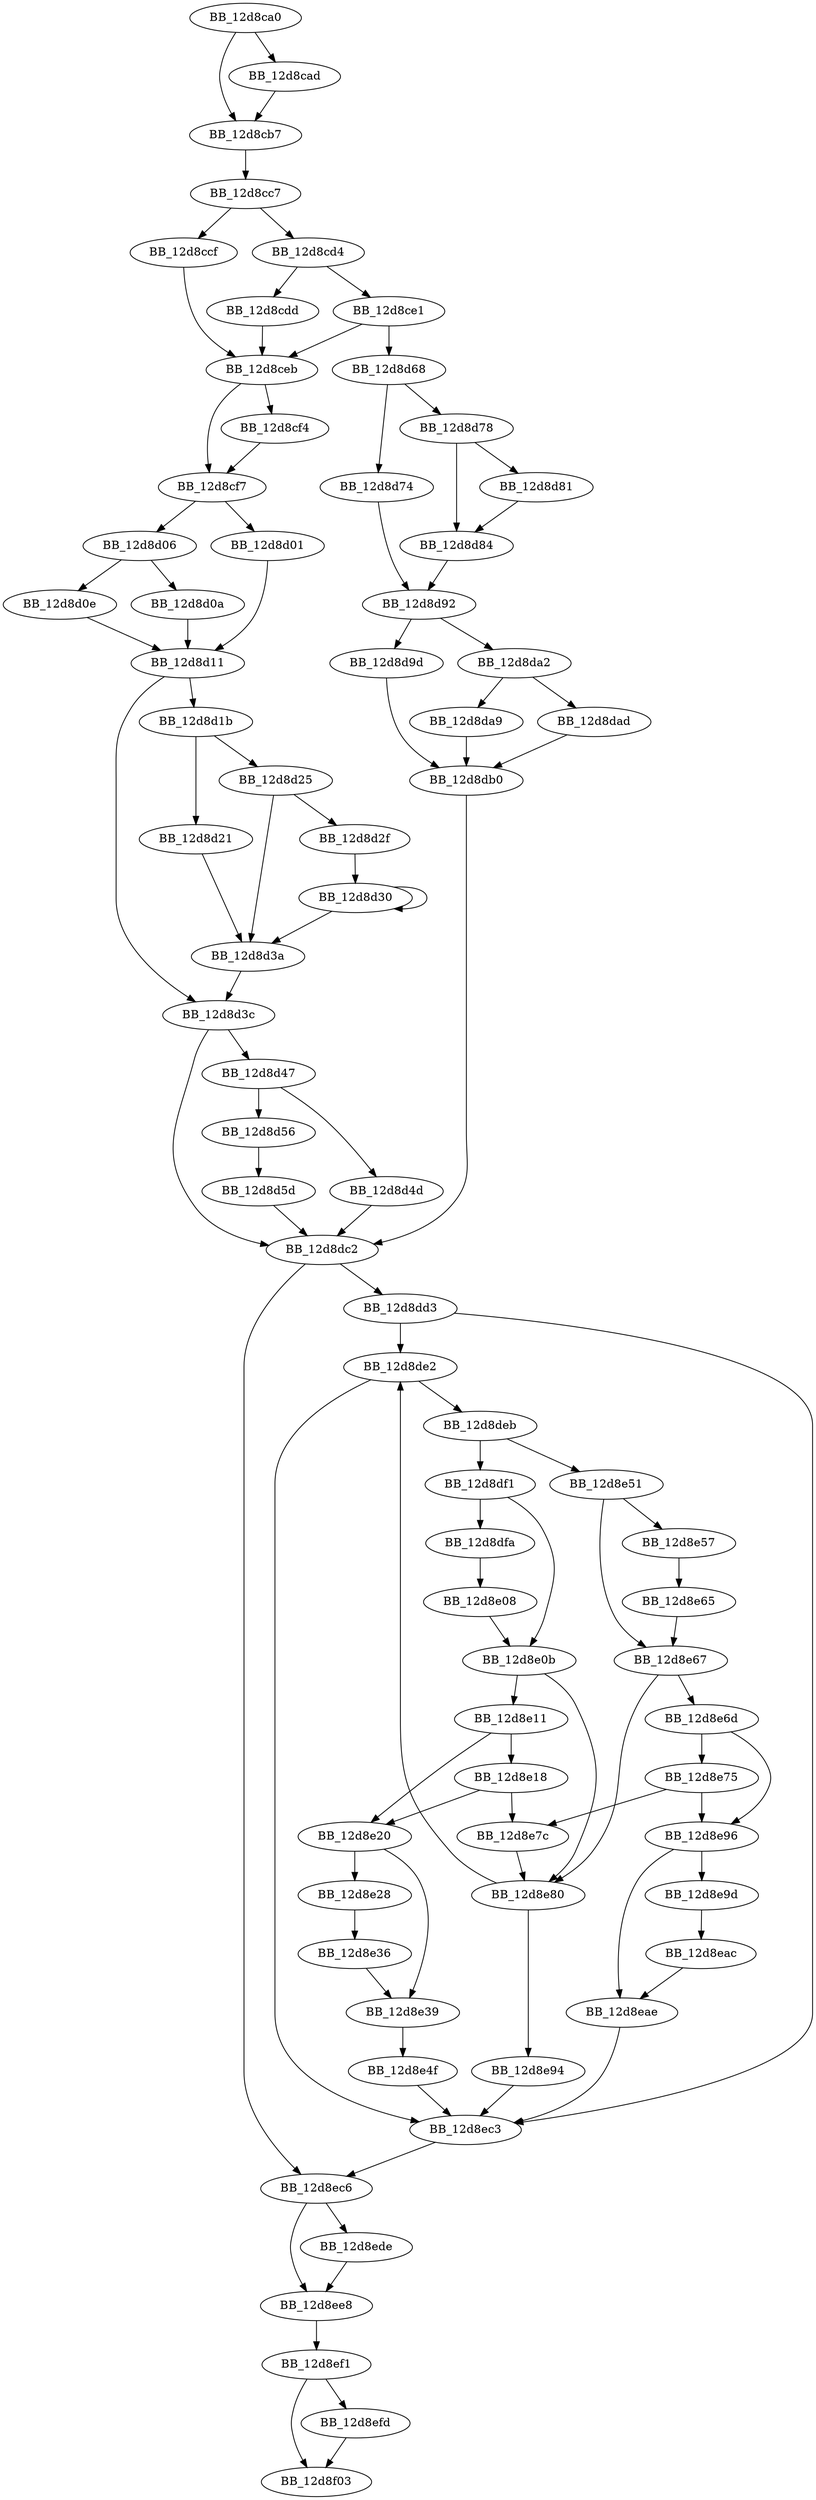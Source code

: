 DiGraph sub_12D8CA0{
BB_12d8ca0->BB_12d8cad
BB_12d8ca0->BB_12d8cb7
BB_12d8cad->BB_12d8cb7
BB_12d8cb7->BB_12d8cc7
BB_12d8cc7->BB_12d8ccf
BB_12d8cc7->BB_12d8cd4
BB_12d8ccf->BB_12d8ceb
BB_12d8cd4->BB_12d8cdd
BB_12d8cd4->BB_12d8ce1
BB_12d8cdd->BB_12d8ceb
BB_12d8ce1->BB_12d8ceb
BB_12d8ce1->BB_12d8d68
BB_12d8ceb->BB_12d8cf4
BB_12d8ceb->BB_12d8cf7
BB_12d8cf4->BB_12d8cf7
BB_12d8cf7->BB_12d8d01
BB_12d8cf7->BB_12d8d06
BB_12d8d01->BB_12d8d11
BB_12d8d06->BB_12d8d0a
BB_12d8d06->BB_12d8d0e
BB_12d8d0a->BB_12d8d11
BB_12d8d0e->BB_12d8d11
BB_12d8d11->BB_12d8d1b
BB_12d8d11->BB_12d8d3c
BB_12d8d1b->BB_12d8d21
BB_12d8d1b->BB_12d8d25
BB_12d8d21->BB_12d8d3a
BB_12d8d25->BB_12d8d2f
BB_12d8d25->BB_12d8d3a
BB_12d8d2f->BB_12d8d30
BB_12d8d30->BB_12d8d30
BB_12d8d30->BB_12d8d3a
BB_12d8d3a->BB_12d8d3c
BB_12d8d3c->BB_12d8d47
BB_12d8d3c->BB_12d8dc2
BB_12d8d47->BB_12d8d4d
BB_12d8d47->BB_12d8d56
BB_12d8d4d->BB_12d8dc2
BB_12d8d56->BB_12d8d5d
BB_12d8d5d->BB_12d8dc2
BB_12d8d68->BB_12d8d74
BB_12d8d68->BB_12d8d78
BB_12d8d74->BB_12d8d92
BB_12d8d78->BB_12d8d81
BB_12d8d78->BB_12d8d84
BB_12d8d81->BB_12d8d84
BB_12d8d84->BB_12d8d92
BB_12d8d92->BB_12d8d9d
BB_12d8d92->BB_12d8da2
BB_12d8d9d->BB_12d8db0
BB_12d8da2->BB_12d8da9
BB_12d8da2->BB_12d8dad
BB_12d8da9->BB_12d8db0
BB_12d8dad->BB_12d8db0
BB_12d8db0->BB_12d8dc2
BB_12d8dc2->BB_12d8dd3
BB_12d8dc2->BB_12d8ec6
BB_12d8dd3->BB_12d8de2
BB_12d8dd3->BB_12d8ec3
BB_12d8de2->BB_12d8deb
BB_12d8de2->BB_12d8ec3
BB_12d8deb->BB_12d8df1
BB_12d8deb->BB_12d8e51
BB_12d8df1->BB_12d8dfa
BB_12d8df1->BB_12d8e0b
BB_12d8dfa->BB_12d8e08
BB_12d8e08->BB_12d8e0b
BB_12d8e0b->BB_12d8e11
BB_12d8e0b->BB_12d8e80
BB_12d8e11->BB_12d8e18
BB_12d8e11->BB_12d8e20
BB_12d8e18->BB_12d8e20
BB_12d8e18->BB_12d8e7c
BB_12d8e20->BB_12d8e28
BB_12d8e20->BB_12d8e39
BB_12d8e28->BB_12d8e36
BB_12d8e36->BB_12d8e39
BB_12d8e39->BB_12d8e4f
BB_12d8e4f->BB_12d8ec3
BB_12d8e51->BB_12d8e57
BB_12d8e51->BB_12d8e67
BB_12d8e57->BB_12d8e65
BB_12d8e65->BB_12d8e67
BB_12d8e67->BB_12d8e6d
BB_12d8e67->BB_12d8e80
BB_12d8e6d->BB_12d8e75
BB_12d8e6d->BB_12d8e96
BB_12d8e75->BB_12d8e7c
BB_12d8e75->BB_12d8e96
BB_12d8e7c->BB_12d8e80
BB_12d8e80->BB_12d8de2
BB_12d8e80->BB_12d8e94
BB_12d8e94->BB_12d8ec3
BB_12d8e96->BB_12d8e9d
BB_12d8e96->BB_12d8eae
BB_12d8e9d->BB_12d8eac
BB_12d8eac->BB_12d8eae
BB_12d8eae->BB_12d8ec3
BB_12d8ec3->BB_12d8ec6
BB_12d8ec6->BB_12d8ede
BB_12d8ec6->BB_12d8ee8
BB_12d8ede->BB_12d8ee8
BB_12d8ee8->BB_12d8ef1
BB_12d8ef1->BB_12d8efd
BB_12d8ef1->BB_12d8f03
BB_12d8efd->BB_12d8f03
}
